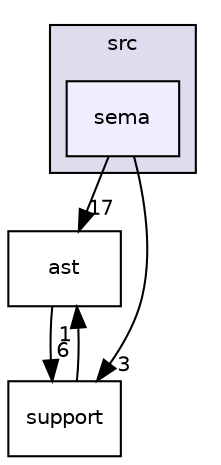 digraph "src/sema" {
  compound=true
  node [ fontsize="10", fontname="Helvetica"];
  edge [ labelfontsize="10", labelfontname="Helvetica"];
  subgraph clusterdir_68267d1309a1af8e8297ef4c3efbcdba {
    graph [ bgcolor="#ddddee", pencolor="black", label="src" fontname="Helvetica", fontsize="10", URL="dir_68267d1309a1af8e8297ef4c3efbcdba.html"]
  dir_64a2fc46d0d41bc8a4d0616660b79740 [shape=box, label="sema", style="filled", fillcolor="#eeeeff", pencolor="black", URL="dir_64a2fc46d0d41bc8a4d0616660b79740.html"];
  }
  dir_203e5988f1ed315d29383d699972de6f [shape=box label="ast" URL="dir_203e5988f1ed315d29383d699972de6f.html"];
  dir_021c64f412f6b3b6708367bb6d6ca209 [shape=box label="support" URL="dir_021c64f412f6b3b6708367bb6d6ca209.html"];
  dir_203e5988f1ed315d29383d699972de6f->dir_021c64f412f6b3b6708367bb6d6ca209 [headlabel="6", labeldistance=1.5 headhref="dir_000001_000006.html"];
  dir_021c64f412f6b3b6708367bb6d6ca209->dir_203e5988f1ed315d29383d699972de6f [headlabel="1", labeldistance=1.5 headhref="dir_000006_000001.html"];
  dir_64a2fc46d0d41bc8a4d0616660b79740->dir_203e5988f1ed315d29383d699972de6f [headlabel="17", labeldistance=1.5 headhref="dir_000005_000001.html"];
  dir_64a2fc46d0d41bc8a4d0616660b79740->dir_021c64f412f6b3b6708367bb6d6ca209 [headlabel="3", labeldistance=1.5 headhref="dir_000005_000006.html"];
}

